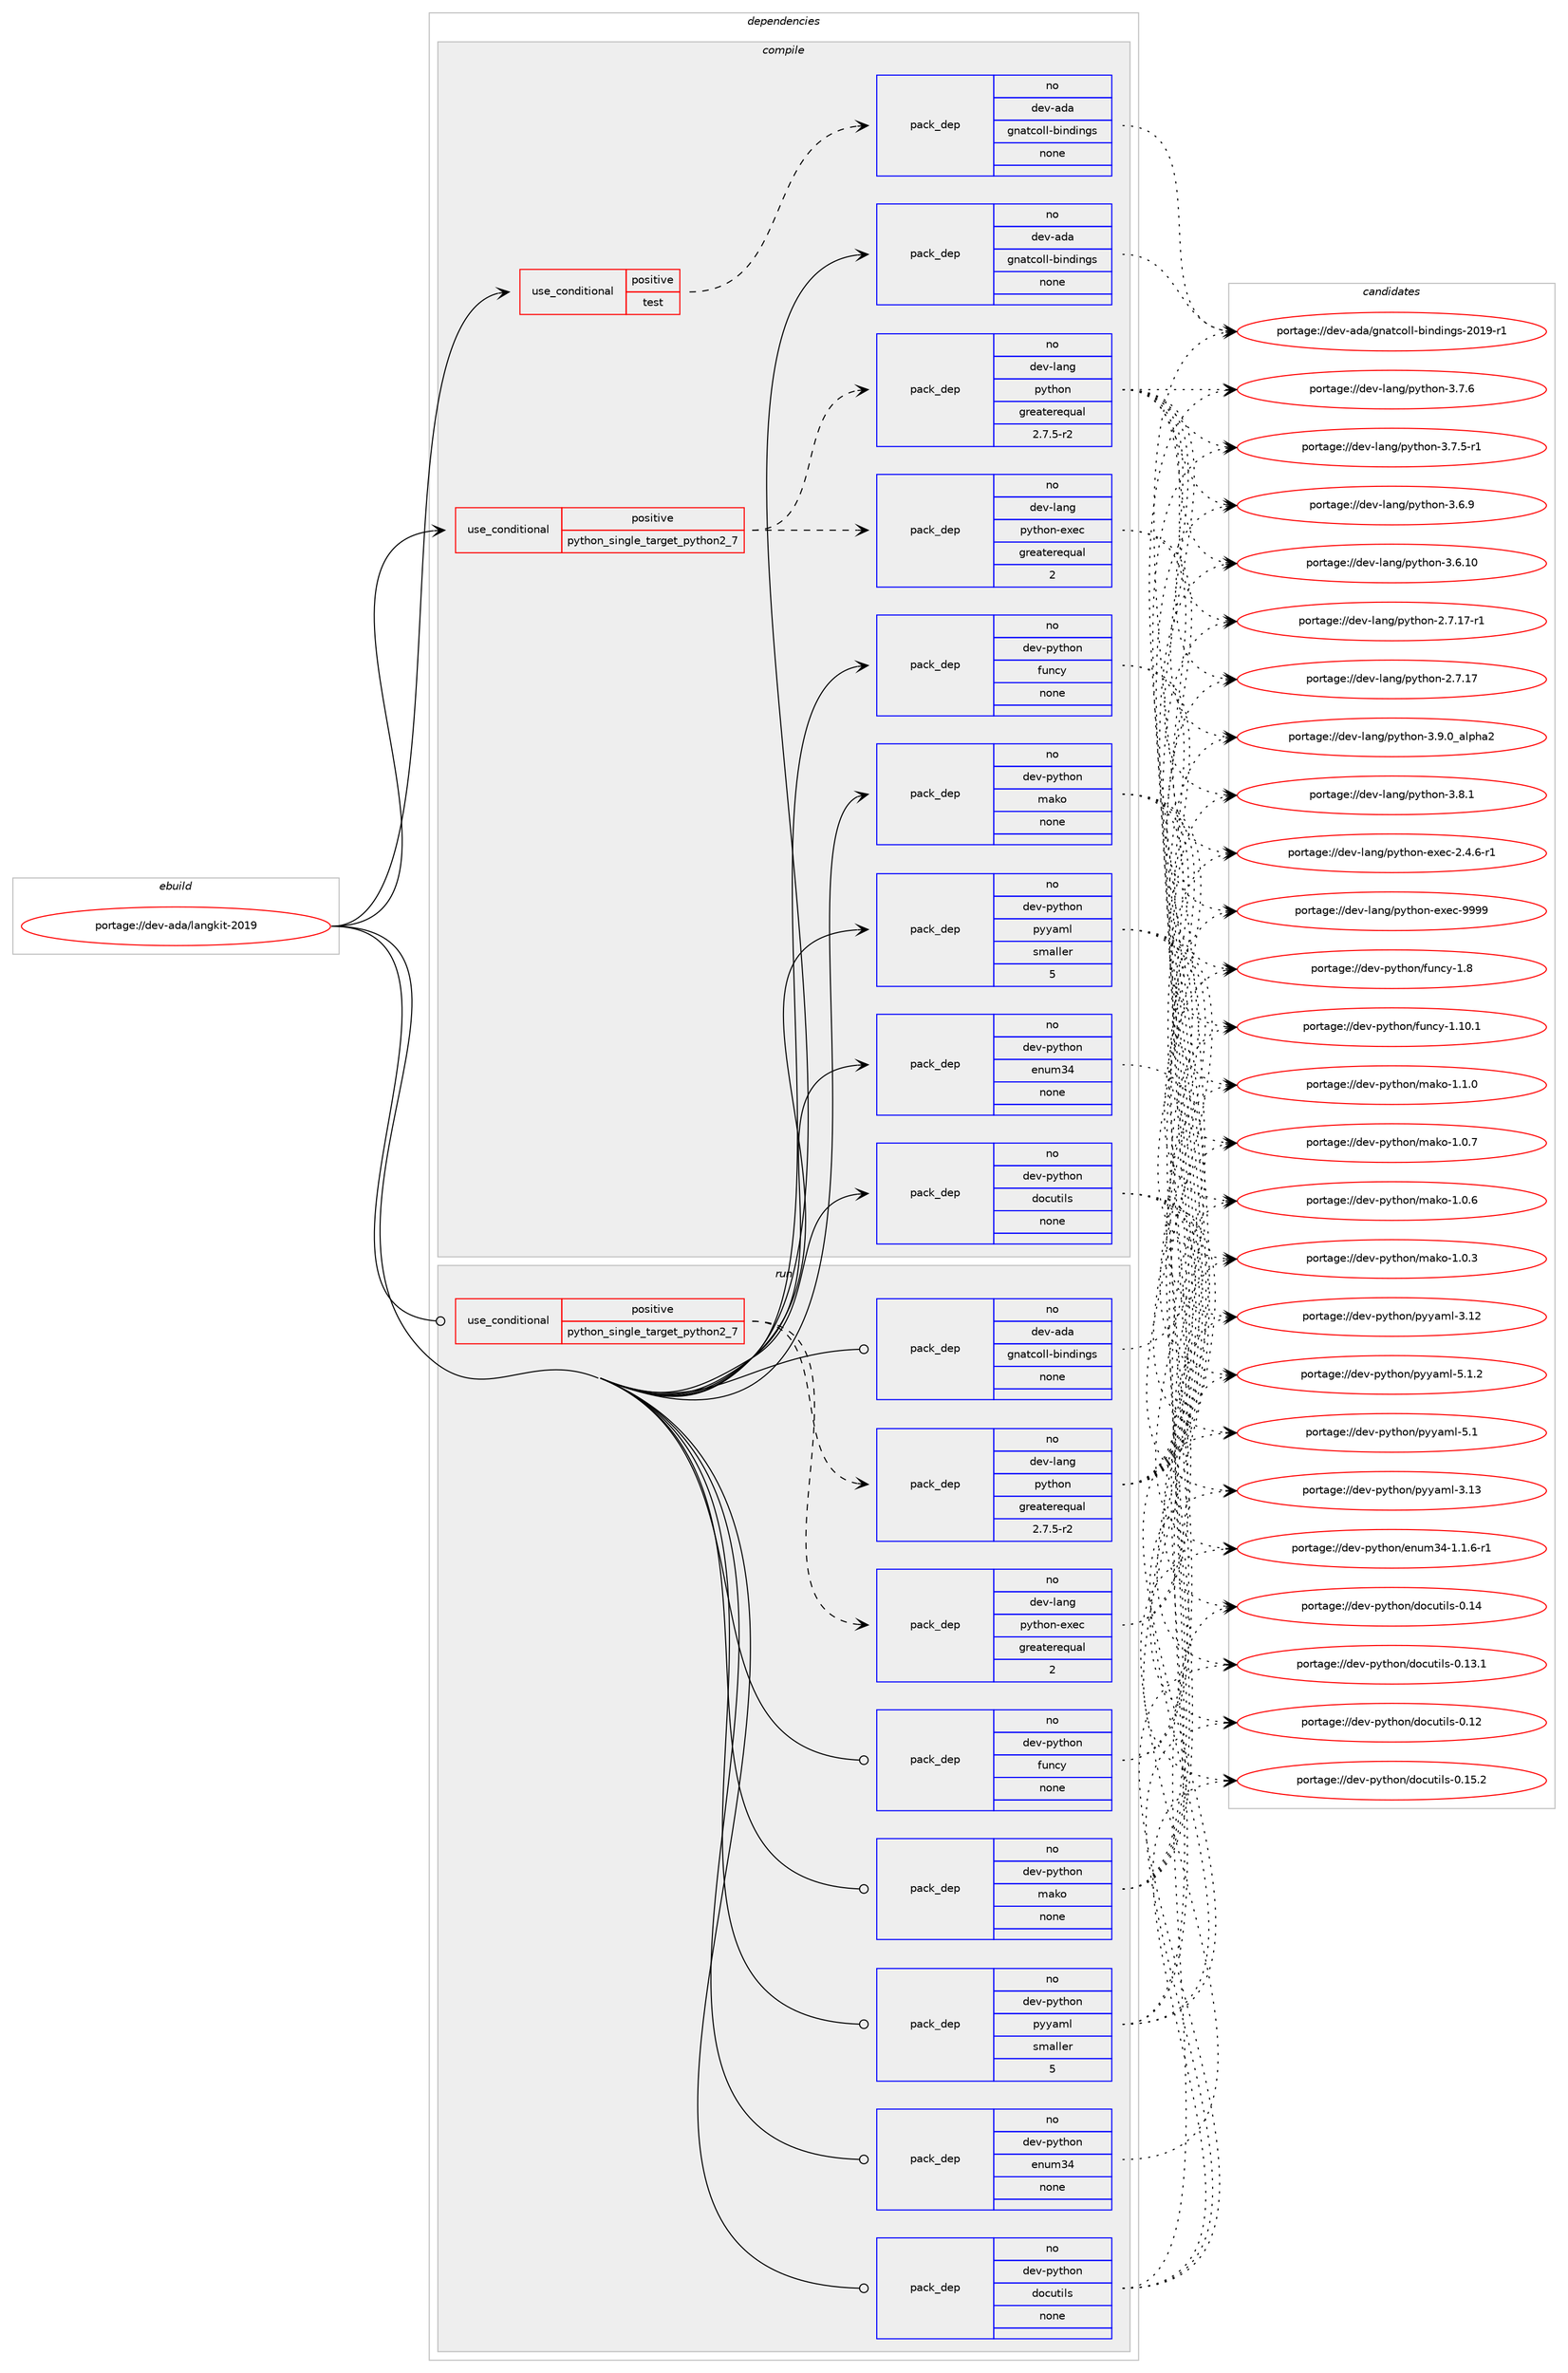 digraph prolog {

# *************
# Graph options
# *************

newrank=true;
concentrate=true;
compound=true;
graph [rankdir=LR,fontname=Helvetica,fontsize=10,ranksep=1.5];#, ranksep=2.5, nodesep=0.2];
edge  [arrowhead=vee];
node  [fontname=Helvetica,fontsize=10];

# **********
# The ebuild
# **********

subgraph cluster_leftcol {
color=gray;
label=<<i>ebuild</i>>;
id [label="portage://dev-ada/langkit-2019", color=red, width=4, href="../dev-ada/langkit-2019.svg"];
}

# ****************
# The dependencies
# ****************

subgraph cluster_midcol {
color=gray;
label=<<i>dependencies</i>>;
subgraph cluster_compile {
fillcolor="#eeeeee";
style=filled;
label=<<i>compile</i>>;
subgraph cond139030 {
dependency586721 [label=<<TABLE BORDER="0" CELLBORDER="1" CELLSPACING="0" CELLPADDING="4"><TR><TD ROWSPAN="3" CELLPADDING="10">use_conditional</TD></TR><TR><TD>positive</TD></TR><TR><TD>python_single_target_python2_7</TD></TR></TABLE>>, shape=none, color=red];
subgraph pack440333 {
dependency586722 [label=<<TABLE BORDER="0" CELLBORDER="1" CELLSPACING="0" CELLPADDING="4" WIDTH="220"><TR><TD ROWSPAN="6" CELLPADDING="30">pack_dep</TD></TR><TR><TD WIDTH="110">no</TD></TR><TR><TD>dev-lang</TD></TR><TR><TD>python</TD></TR><TR><TD>greaterequal</TD></TR><TR><TD>2.7.5-r2</TD></TR></TABLE>>, shape=none, color=blue];
}
dependency586721:e -> dependency586722:w [weight=20,style="dashed",arrowhead="vee"];
subgraph pack440334 {
dependency586723 [label=<<TABLE BORDER="0" CELLBORDER="1" CELLSPACING="0" CELLPADDING="4" WIDTH="220"><TR><TD ROWSPAN="6" CELLPADDING="30">pack_dep</TD></TR><TR><TD WIDTH="110">no</TD></TR><TR><TD>dev-lang</TD></TR><TR><TD>python-exec</TD></TR><TR><TD>greaterequal</TD></TR><TR><TD>2</TD></TR></TABLE>>, shape=none, color=blue];
}
dependency586721:e -> dependency586723:w [weight=20,style="dashed",arrowhead="vee"];
}
id:e -> dependency586721:w [weight=20,style="solid",arrowhead="vee"];
subgraph cond139031 {
dependency586724 [label=<<TABLE BORDER="0" CELLBORDER="1" CELLSPACING="0" CELLPADDING="4"><TR><TD ROWSPAN="3" CELLPADDING="10">use_conditional</TD></TR><TR><TD>positive</TD></TR><TR><TD>test</TD></TR></TABLE>>, shape=none, color=red];
subgraph pack440335 {
dependency586725 [label=<<TABLE BORDER="0" CELLBORDER="1" CELLSPACING="0" CELLPADDING="4" WIDTH="220"><TR><TD ROWSPAN="6" CELLPADDING="30">pack_dep</TD></TR><TR><TD WIDTH="110">no</TD></TR><TR><TD>dev-ada</TD></TR><TR><TD>gnatcoll-bindings</TD></TR><TR><TD>none</TD></TR><TR><TD></TD></TR></TABLE>>, shape=none, color=blue];
}
dependency586724:e -> dependency586725:w [weight=20,style="dashed",arrowhead="vee"];
}
id:e -> dependency586724:w [weight=20,style="solid",arrowhead="vee"];
subgraph pack440336 {
dependency586726 [label=<<TABLE BORDER="0" CELLBORDER="1" CELLSPACING="0" CELLPADDING="4" WIDTH="220"><TR><TD ROWSPAN="6" CELLPADDING="30">pack_dep</TD></TR><TR><TD WIDTH="110">no</TD></TR><TR><TD>dev-ada</TD></TR><TR><TD>gnatcoll-bindings</TD></TR><TR><TD>none</TD></TR><TR><TD></TD></TR></TABLE>>, shape=none, color=blue];
}
id:e -> dependency586726:w [weight=20,style="solid",arrowhead="vee"];
subgraph pack440337 {
dependency586727 [label=<<TABLE BORDER="0" CELLBORDER="1" CELLSPACING="0" CELLPADDING="4" WIDTH="220"><TR><TD ROWSPAN="6" CELLPADDING="30">pack_dep</TD></TR><TR><TD WIDTH="110">no</TD></TR><TR><TD>dev-python</TD></TR><TR><TD>docutils</TD></TR><TR><TD>none</TD></TR><TR><TD></TD></TR></TABLE>>, shape=none, color=blue];
}
id:e -> dependency586727:w [weight=20,style="solid",arrowhead="vee"];
subgraph pack440338 {
dependency586728 [label=<<TABLE BORDER="0" CELLBORDER="1" CELLSPACING="0" CELLPADDING="4" WIDTH="220"><TR><TD ROWSPAN="6" CELLPADDING="30">pack_dep</TD></TR><TR><TD WIDTH="110">no</TD></TR><TR><TD>dev-python</TD></TR><TR><TD>enum34</TD></TR><TR><TD>none</TD></TR><TR><TD></TD></TR></TABLE>>, shape=none, color=blue];
}
id:e -> dependency586728:w [weight=20,style="solid",arrowhead="vee"];
subgraph pack440339 {
dependency586729 [label=<<TABLE BORDER="0" CELLBORDER="1" CELLSPACING="0" CELLPADDING="4" WIDTH="220"><TR><TD ROWSPAN="6" CELLPADDING="30">pack_dep</TD></TR><TR><TD WIDTH="110">no</TD></TR><TR><TD>dev-python</TD></TR><TR><TD>funcy</TD></TR><TR><TD>none</TD></TR><TR><TD></TD></TR></TABLE>>, shape=none, color=blue];
}
id:e -> dependency586729:w [weight=20,style="solid",arrowhead="vee"];
subgraph pack440340 {
dependency586730 [label=<<TABLE BORDER="0" CELLBORDER="1" CELLSPACING="0" CELLPADDING="4" WIDTH="220"><TR><TD ROWSPAN="6" CELLPADDING="30">pack_dep</TD></TR><TR><TD WIDTH="110">no</TD></TR><TR><TD>dev-python</TD></TR><TR><TD>mako</TD></TR><TR><TD>none</TD></TR><TR><TD></TD></TR></TABLE>>, shape=none, color=blue];
}
id:e -> dependency586730:w [weight=20,style="solid",arrowhead="vee"];
subgraph pack440341 {
dependency586731 [label=<<TABLE BORDER="0" CELLBORDER="1" CELLSPACING="0" CELLPADDING="4" WIDTH="220"><TR><TD ROWSPAN="6" CELLPADDING="30">pack_dep</TD></TR><TR><TD WIDTH="110">no</TD></TR><TR><TD>dev-python</TD></TR><TR><TD>pyyaml</TD></TR><TR><TD>smaller</TD></TR><TR><TD>5</TD></TR></TABLE>>, shape=none, color=blue];
}
id:e -> dependency586731:w [weight=20,style="solid",arrowhead="vee"];
}
subgraph cluster_compileandrun {
fillcolor="#eeeeee";
style=filled;
label=<<i>compile and run</i>>;
}
subgraph cluster_run {
fillcolor="#eeeeee";
style=filled;
label=<<i>run</i>>;
subgraph cond139032 {
dependency586732 [label=<<TABLE BORDER="0" CELLBORDER="1" CELLSPACING="0" CELLPADDING="4"><TR><TD ROWSPAN="3" CELLPADDING="10">use_conditional</TD></TR><TR><TD>positive</TD></TR><TR><TD>python_single_target_python2_7</TD></TR></TABLE>>, shape=none, color=red];
subgraph pack440342 {
dependency586733 [label=<<TABLE BORDER="0" CELLBORDER="1" CELLSPACING="0" CELLPADDING="4" WIDTH="220"><TR><TD ROWSPAN="6" CELLPADDING="30">pack_dep</TD></TR><TR><TD WIDTH="110">no</TD></TR><TR><TD>dev-lang</TD></TR><TR><TD>python</TD></TR><TR><TD>greaterequal</TD></TR><TR><TD>2.7.5-r2</TD></TR></TABLE>>, shape=none, color=blue];
}
dependency586732:e -> dependency586733:w [weight=20,style="dashed",arrowhead="vee"];
subgraph pack440343 {
dependency586734 [label=<<TABLE BORDER="0" CELLBORDER="1" CELLSPACING="0" CELLPADDING="4" WIDTH="220"><TR><TD ROWSPAN="6" CELLPADDING="30">pack_dep</TD></TR><TR><TD WIDTH="110">no</TD></TR><TR><TD>dev-lang</TD></TR><TR><TD>python-exec</TD></TR><TR><TD>greaterequal</TD></TR><TR><TD>2</TD></TR></TABLE>>, shape=none, color=blue];
}
dependency586732:e -> dependency586734:w [weight=20,style="dashed",arrowhead="vee"];
}
id:e -> dependency586732:w [weight=20,style="solid",arrowhead="odot"];
subgraph pack440344 {
dependency586735 [label=<<TABLE BORDER="0" CELLBORDER="1" CELLSPACING="0" CELLPADDING="4" WIDTH="220"><TR><TD ROWSPAN="6" CELLPADDING="30">pack_dep</TD></TR><TR><TD WIDTH="110">no</TD></TR><TR><TD>dev-ada</TD></TR><TR><TD>gnatcoll-bindings</TD></TR><TR><TD>none</TD></TR><TR><TD></TD></TR></TABLE>>, shape=none, color=blue];
}
id:e -> dependency586735:w [weight=20,style="solid",arrowhead="odot"];
subgraph pack440345 {
dependency586736 [label=<<TABLE BORDER="0" CELLBORDER="1" CELLSPACING="0" CELLPADDING="4" WIDTH="220"><TR><TD ROWSPAN="6" CELLPADDING="30">pack_dep</TD></TR><TR><TD WIDTH="110">no</TD></TR><TR><TD>dev-python</TD></TR><TR><TD>docutils</TD></TR><TR><TD>none</TD></TR><TR><TD></TD></TR></TABLE>>, shape=none, color=blue];
}
id:e -> dependency586736:w [weight=20,style="solid",arrowhead="odot"];
subgraph pack440346 {
dependency586737 [label=<<TABLE BORDER="0" CELLBORDER="1" CELLSPACING="0" CELLPADDING="4" WIDTH="220"><TR><TD ROWSPAN="6" CELLPADDING="30">pack_dep</TD></TR><TR><TD WIDTH="110">no</TD></TR><TR><TD>dev-python</TD></TR><TR><TD>enum34</TD></TR><TR><TD>none</TD></TR><TR><TD></TD></TR></TABLE>>, shape=none, color=blue];
}
id:e -> dependency586737:w [weight=20,style="solid",arrowhead="odot"];
subgraph pack440347 {
dependency586738 [label=<<TABLE BORDER="0" CELLBORDER="1" CELLSPACING="0" CELLPADDING="4" WIDTH="220"><TR><TD ROWSPAN="6" CELLPADDING="30">pack_dep</TD></TR><TR><TD WIDTH="110">no</TD></TR><TR><TD>dev-python</TD></TR><TR><TD>funcy</TD></TR><TR><TD>none</TD></TR><TR><TD></TD></TR></TABLE>>, shape=none, color=blue];
}
id:e -> dependency586738:w [weight=20,style="solid",arrowhead="odot"];
subgraph pack440348 {
dependency586739 [label=<<TABLE BORDER="0" CELLBORDER="1" CELLSPACING="0" CELLPADDING="4" WIDTH="220"><TR><TD ROWSPAN="6" CELLPADDING="30">pack_dep</TD></TR><TR><TD WIDTH="110">no</TD></TR><TR><TD>dev-python</TD></TR><TR><TD>mako</TD></TR><TR><TD>none</TD></TR><TR><TD></TD></TR></TABLE>>, shape=none, color=blue];
}
id:e -> dependency586739:w [weight=20,style="solid",arrowhead="odot"];
subgraph pack440349 {
dependency586740 [label=<<TABLE BORDER="0" CELLBORDER="1" CELLSPACING="0" CELLPADDING="4" WIDTH="220"><TR><TD ROWSPAN="6" CELLPADDING="30">pack_dep</TD></TR><TR><TD WIDTH="110">no</TD></TR><TR><TD>dev-python</TD></TR><TR><TD>pyyaml</TD></TR><TR><TD>smaller</TD></TR><TR><TD>5</TD></TR></TABLE>>, shape=none, color=blue];
}
id:e -> dependency586740:w [weight=20,style="solid",arrowhead="odot"];
}
}

# **************
# The candidates
# **************

subgraph cluster_choices {
rank=same;
color=gray;
label=<<i>candidates</i>>;

subgraph choice440333 {
color=black;
nodesep=1;
choice10010111845108971101034711212111610411111045514657464895971081121049750 [label="portage://dev-lang/python-3.9.0_alpha2", color=red, width=4,href="../dev-lang/python-3.9.0_alpha2.svg"];
choice100101118451089711010347112121116104111110455146564649 [label="portage://dev-lang/python-3.8.1", color=red, width=4,href="../dev-lang/python-3.8.1.svg"];
choice100101118451089711010347112121116104111110455146554654 [label="portage://dev-lang/python-3.7.6", color=red, width=4,href="../dev-lang/python-3.7.6.svg"];
choice1001011184510897110103471121211161041111104551465546534511449 [label="portage://dev-lang/python-3.7.5-r1", color=red, width=4,href="../dev-lang/python-3.7.5-r1.svg"];
choice100101118451089711010347112121116104111110455146544657 [label="portage://dev-lang/python-3.6.9", color=red, width=4,href="../dev-lang/python-3.6.9.svg"];
choice10010111845108971101034711212111610411111045514654464948 [label="portage://dev-lang/python-3.6.10", color=red, width=4,href="../dev-lang/python-3.6.10.svg"];
choice100101118451089711010347112121116104111110455046554649554511449 [label="portage://dev-lang/python-2.7.17-r1", color=red, width=4,href="../dev-lang/python-2.7.17-r1.svg"];
choice10010111845108971101034711212111610411111045504655464955 [label="portage://dev-lang/python-2.7.17", color=red, width=4,href="../dev-lang/python-2.7.17.svg"];
dependency586722:e -> choice10010111845108971101034711212111610411111045514657464895971081121049750:w [style=dotted,weight="100"];
dependency586722:e -> choice100101118451089711010347112121116104111110455146564649:w [style=dotted,weight="100"];
dependency586722:e -> choice100101118451089711010347112121116104111110455146554654:w [style=dotted,weight="100"];
dependency586722:e -> choice1001011184510897110103471121211161041111104551465546534511449:w [style=dotted,weight="100"];
dependency586722:e -> choice100101118451089711010347112121116104111110455146544657:w [style=dotted,weight="100"];
dependency586722:e -> choice10010111845108971101034711212111610411111045514654464948:w [style=dotted,weight="100"];
dependency586722:e -> choice100101118451089711010347112121116104111110455046554649554511449:w [style=dotted,weight="100"];
dependency586722:e -> choice10010111845108971101034711212111610411111045504655464955:w [style=dotted,weight="100"];
}
subgraph choice440334 {
color=black;
nodesep=1;
choice10010111845108971101034711212111610411111045101120101994557575757 [label="portage://dev-lang/python-exec-9999", color=red, width=4,href="../dev-lang/python-exec-9999.svg"];
choice10010111845108971101034711212111610411111045101120101994550465246544511449 [label="portage://dev-lang/python-exec-2.4.6-r1", color=red, width=4,href="../dev-lang/python-exec-2.4.6-r1.svg"];
dependency586723:e -> choice10010111845108971101034711212111610411111045101120101994557575757:w [style=dotted,weight="100"];
dependency586723:e -> choice10010111845108971101034711212111610411111045101120101994550465246544511449:w [style=dotted,weight="100"];
}
subgraph choice440335 {
color=black;
nodesep=1;
choice100101118459710097471031109711699111108108459810511010010511010311545504849574511449 [label="portage://dev-ada/gnatcoll-bindings-2019-r1", color=red, width=4,href="../dev-ada/gnatcoll-bindings-2019-r1.svg"];
dependency586725:e -> choice100101118459710097471031109711699111108108459810511010010511010311545504849574511449:w [style=dotted,weight="100"];
}
subgraph choice440336 {
color=black;
nodesep=1;
choice100101118459710097471031109711699111108108459810511010010511010311545504849574511449 [label="portage://dev-ada/gnatcoll-bindings-2019-r1", color=red, width=4,href="../dev-ada/gnatcoll-bindings-2019-r1.svg"];
dependency586726:e -> choice100101118459710097471031109711699111108108459810511010010511010311545504849574511449:w [style=dotted,weight="100"];
}
subgraph choice440337 {
color=black;
nodesep=1;
choice10010111845112121116104111110471001119911711610510811545484649534650 [label="portage://dev-python/docutils-0.15.2", color=red, width=4,href="../dev-python/docutils-0.15.2.svg"];
choice1001011184511212111610411111047100111991171161051081154548464952 [label="portage://dev-python/docutils-0.14", color=red, width=4,href="../dev-python/docutils-0.14.svg"];
choice10010111845112121116104111110471001119911711610510811545484649514649 [label="portage://dev-python/docutils-0.13.1", color=red, width=4,href="../dev-python/docutils-0.13.1.svg"];
choice1001011184511212111610411111047100111991171161051081154548464950 [label="portage://dev-python/docutils-0.12", color=red, width=4,href="../dev-python/docutils-0.12.svg"];
dependency586727:e -> choice10010111845112121116104111110471001119911711610510811545484649534650:w [style=dotted,weight="100"];
dependency586727:e -> choice1001011184511212111610411111047100111991171161051081154548464952:w [style=dotted,weight="100"];
dependency586727:e -> choice10010111845112121116104111110471001119911711610510811545484649514649:w [style=dotted,weight="100"];
dependency586727:e -> choice1001011184511212111610411111047100111991171161051081154548464950:w [style=dotted,weight="100"];
}
subgraph choice440338 {
color=black;
nodesep=1;
choice100101118451121211161041111104710111011710951524549464946544511449 [label="portage://dev-python/enum34-1.1.6-r1", color=red, width=4,href="../dev-python/enum34-1.1.6-r1.svg"];
dependency586728:e -> choice100101118451121211161041111104710111011710951524549464946544511449:w [style=dotted,weight="100"];
}
subgraph choice440339 {
color=black;
nodesep=1;
choice10010111845112121116104111110471021171109912145494656 [label="portage://dev-python/funcy-1.8", color=red, width=4,href="../dev-python/funcy-1.8.svg"];
choice10010111845112121116104111110471021171109912145494649484649 [label="portage://dev-python/funcy-1.10.1", color=red, width=4,href="../dev-python/funcy-1.10.1.svg"];
dependency586729:e -> choice10010111845112121116104111110471021171109912145494656:w [style=dotted,weight="100"];
dependency586729:e -> choice10010111845112121116104111110471021171109912145494649484649:w [style=dotted,weight="100"];
}
subgraph choice440340 {
color=black;
nodesep=1;
choice100101118451121211161041111104710997107111454946494648 [label="portage://dev-python/mako-1.1.0", color=red, width=4,href="../dev-python/mako-1.1.0.svg"];
choice100101118451121211161041111104710997107111454946484655 [label="portage://dev-python/mako-1.0.7", color=red, width=4,href="../dev-python/mako-1.0.7.svg"];
choice100101118451121211161041111104710997107111454946484654 [label="portage://dev-python/mako-1.0.6", color=red, width=4,href="../dev-python/mako-1.0.6.svg"];
choice100101118451121211161041111104710997107111454946484651 [label="portage://dev-python/mako-1.0.3", color=red, width=4,href="../dev-python/mako-1.0.3.svg"];
dependency586730:e -> choice100101118451121211161041111104710997107111454946494648:w [style=dotted,weight="100"];
dependency586730:e -> choice100101118451121211161041111104710997107111454946484655:w [style=dotted,weight="100"];
dependency586730:e -> choice100101118451121211161041111104710997107111454946484654:w [style=dotted,weight="100"];
dependency586730:e -> choice100101118451121211161041111104710997107111454946484651:w [style=dotted,weight="100"];
}
subgraph choice440341 {
color=black;
nodesep=1;
choice100101118451121211161041111104711212112197109108455346494650 [label="portage://dev-python/pyyaml-5.1.2", color=red, width=4,href="../dev-python/pyyaml-5.1.2.svg"];
choice10010111845112121116104111110471121211219710910845534649 [label="portage://dev-python/pyyaml-5.1", color=red, width=4,href="../dev-python/pyyaml-5.1.svg"];
choice1001011184511212111610411111047112121121971091084551464951 [label="portage://dev-python/pyyaml-3.13", color=red, width=4,href="../dev-python/pyyaml-3.13.svg"];
choice1001011184511212111610411111047112121121971091084551464950 [label="portage://dev-python/pyyaml-3.12", color=red, width=4,href="../dev-python/pyyaml-3.12.svg"];
dependency586731:e -> choice100101118451121211161041111104711212112197109108455346494650:w [style=dotted,weight="100"];
dependency586731:e -> choice10010111845112121116104111110471121211219710910845534649:w [style=dotted,weight="100"];
dependency586731:e -> choice1001011184511212111610411111047112121121971091084551464951:w [style=dotted,weight="100"];
dependency586731:e -> choice1001011184511212111610411111047112121121971091084551464950:w [style=dotted,weight="100"];
}
subgraph choice440342 {
color=black;
nodesep=1;
choice10010111845108971101034711212111610411111045514657464895971081121049750 [label="portage://dev-lang/python-3.9.0_alpha2", color=red, width=4,href="../dev-lang/python-3.9.0_alpha2.svg"];
choice100101118451089711010347112121116104111110455146564649 [label="portage://dev-lang/python-3.8.1", color=red, width=4,href="../dev-lang/python-3.8.1.svg"];
choice100101118451089711010347112121116104111110455146554654 [label="portage://dev-lang/python-3.7.6", color=red, width=4,href="../dev-lang/python-3.7.6.svg"];
choice1001011184510897110103471121211161041111104551465546534511449 [label="portage://dev-lang/python-3.7.5-r1", color=red, width=4,href="../dev-lang/python-3.7.5-r1.svg"];
choice100101118451089711010347112121116104111110455146544657 [label="portage://dev-lang/python-3.6.9", color=red, width=4,href="../dev-lang/python-3.6.9.svg"];
choice10010111845108971101034711212111610411111045514654464948 [label="portage://dev-lang/python-3.6.10", color=red, width=4,href="../dev-lang/python-3.6.10.svg"];
choice100101118451089711010347112121116104111110455046554649554511449 [label="portage://dev-lang/python-2.7.17-r1", color=red, width=4,href="../dev-lang/python-2.7.17-r1.svg"];
choice10010111845108971101034711212111610411111045504655464955 [label="portage://dev-lang/python-2.7.17", color=red, width=4,href="../dev-lang/python-2.7.17.svg"];
dependency586733:e -> choice10010111845108971101034711212111610411111045514657464895971081121049750:w [style=dotted,weight="100"];
dependency586733:e -> choice100101118451089711010347112121116104111110455146564649:w [style=dotted,weight="100"];
dependency586733:e -> choice100101118451089711010347112121116104111110455146554654:w [style=dotted,weight="100"];
dependency586733:e -> choice1001011184510897110103471121211161041111104551465546534511449:w [style=dotted,weight="100"];
dependency586733:e -> choice100101118451089711010347112121116104111110455146544657:w [style=dotted,weight="100"];
dependency586733:e -> choice10010111845108971101034711212111610411111045514654464948:w [style=dotted,weight="100"];
dependency586733:e -> choice100101118451089711010347112121116104111110455046554649554511449:w [style=dotted,weight="100"];
dependency586733:e -> choice10010111845108971101034711212111610411111045504655464955:w [style=dotted,weight="100"];
}
subgraph choice440343 {
color=black;
nodesep=1;
choice10010111845108971101034711212111610411111045101120101994557575757 [label="portage://dev-lang/python-exec-9999", color=red, width=4,href="../dev-lang/python-exec-9999.svg"];
choice10010111845108971101034711212111610411111045101120101994550465246544511449 [label="portage://dev-lang/python-exec-2.4.6-r1", color=red, width=4,href="../dev-lang/python-exec-2.4.6-r1.svg"];
dependency586734:e -> choice10010111845108971101034711212111610411111045101120101994557575757:w [style=dotted,weight="100"];
dependency586734:e -> choice10010111845108971101034711212111610411111045101120101994550465246544511449:w [style=dotted,weight="100"];
}
subgraph choice440344 {
color=black;
nodesep=1;
choice100101118459710097471031109711699111108108459810511010010511010311545504849574511449 [label="portage://dev-ada/gnatcoll-bindings-2019-r1", color=red, width=4,href="../dev-ada/gnatcoll-bindings-2019-r1.svg"];
dependency586735:e -> choice100101118459710097471031109711699111108108459810511010010511010311545504849574511449:w [style=dotted,weight="100"];
}
subgraph choice440345 {
color=black;
nodesep=1;
choice10010111845112121116104111110471001119911711610510811545484649534650 [label="portage://dev-python/docutils-0.15.2", color=red, width=4,href="../dev-python/docutils-0.15.2.svg"];
choice1001011184511212111610411111047100111991171161051081154548464952 [label="portage://dev-python/docutils-0.14", color=red, width=4,href="../dev-python/docutils-0.14.svg"];
choice10010111845112121116104111110471001119911711610510811545484649514649 [label="portage://dev-python/docutils-0.13.1", color=red, width=4,href="../dev-python/docutils-0.13.1.svg"];
choice1001011184511212111610411111047100111991171161051081154548464950 [label="portage://dev-python/docutils-0.12", color=red, width=4,href="../dev-python/docutils-0.12.svg"];
dependency586736:e -> choice10010111845112121116104111110471001119911711610510811545484649534650:w [style=dotted,weight="100"];
dependency586736:e -> choice1001011184511212111610411111047100111991171161051081154548464952:w [style=dotted,weight="100"];
dependency586736:e -> choice10010111845112121116104111110471001119911711610510811545484649514649:w [style=dotted,weight="100"];
dependency586736:e -> choice1001011184511212111610411111047100111991171161051081154548464950:w [style=dotted,weight="100"];
}
subgraph choice440346 {
color=black;
nodesep=1;
choice100101118451121211161041111104710111011710951524549464946544511449 [label="portage://dev-python/enum34-1.1.6-r1", color=red, width=4,href="../dev-python/enum34-1.1.6-r1.svg"];
dependency586737:e -> choice100101118451121211161041111104710111011710951524549464946544511449:w [style=dotted,weight="100"];
}
subgraph choice440347 {
color=black;
nodesep=1;
choice10010111845112121116104111110471021171109912145494656 [label="portage://dev-python/funcy-1.8", color=red, width=4,href="../dev-python/funcy-1.8.svg"];
choice10010111845112121116104111110471021171109912145494649484649 [label="portage://dev-python/funcy-1.10.1", color=red, width=4,href="../dev-python/funcy-1.10.1.svg"];
dependency586738:e -> choice10010111845112121116104111110471021171109912145494656:w [style=dotted,weight="100"];
dependency586738:e -> choice10010111845112121116104111110471021171109912145494649484649:w [style=dotted,weight="100"];
}
subgraph choice440348 {
color=black;
nodesep=1;
choice100101118451121211161041111104710997107111454946494648 [label="portage://dev-python/mako-1.1.0", color=red, width=4,href="../dev-python/mako-1.1.0.svg"];
choice100101118451121211161041111104710997107111454946484655 [label="portage://dev-python/mako-1.0.7", color=red, width=4,href="../dev-python/mako-1.0.7.svg"];
choice100101118451121211161041111104710997107111454946484654 [label="portage://dev-python/mako-1.0.6", color=red, width=4,href="../dev-python/mako-1.0.6.svg"];
choice100101118451121211161041111104710997107111454946484651 [label="portage://dev-python/mako-1.0.3", color=red, width=4,href="../dev-python/mako-1.0.3.svg"];
dependency586739:e -> choice100101118451121211161041111104710997107111454946494648:w [style=dotted,weight="100"];
dependency586739:e -> choice100101118451121211161041111104710997107111454946484655:w [style=dotted,weight="100"];
dependency586739:e -> choice100101118451121211161041111104710997107111454946484654:w [style=dotted,weight="100"];
dependency586739:e -> choice100101118451121211161041111104710997107111454946484651:w [style=dotted,weight="100"];
}
subgraph choice440349 {
color=black;
nodesep=1;
choice100101118451121211161041111104711212112197109108455346494650 [label="portage://dev-python/pyyaml-5.1.2", color=red, width=4,href="../dev-python/pyyaml-5.1.2.svg"];
choice10010111845112121116104111110471121211219710910845534649 [label="portage://dev-python/pyyaml-5.1", color=red, width=4,href="../dev-python/pyyaml-5.1.svg"];
choice1001011184511212111610411111047112121121971091084551464951 [label="portage://dev-python/pyyaml-3.13", color=red, width=4,href="../dev-python/pyyaml-3.13.svg"];
choice1001011184511212111610411111047112121121971091084551464950 [label="portage://dev-python/pyyaml-3.12", color=red, width=4,href="../dev-python/pyyaml-3.12.svg"];
dependency586740:e -> choice100101118451121211161041111104711212112197109108455346494650:w [style=dotted,weight="100"];
dependency586740:e -> choice10010111845112121116104111110471121211219710910845534649:w [style=dotted,weight="100"];
dependency586740:e -> choice1001011184511212111610411111047112121121971091084551464951:w [style=dotted,weight="100"];
dependency586740:e -> choice1001011184511212111610411111047112121121971091084551464950:w [style=dotted,weight="100"];
}
}

}
